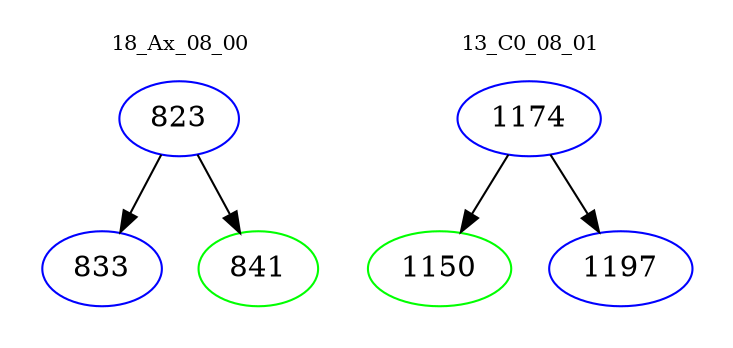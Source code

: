 digraph{
subgraph cluster_0 {
color = white
label = "18_Ax_08_00";
fontsize=10;
T0_823 [label="823", color="blue"]
T0_823 -> T0_833 [color="black"]
T0_833 [label="833", color="blue"]
T0_823 -> T0_841 [color="black"]
T0_841 [label="841", color="green"]
}
subgraph cluster_1 {
color = white
label = "13_C0_08_01";
fontsize=10;
T1_1174 [label="1174", color="blue"]
T1_1174 -> T1_1150 [color="black"]
T1_1150 [label="1150", color="green"]
T1_1174 -> T1_1197 [color="black"]
T1_1197 [label="1197", color="blue"]
}
}
